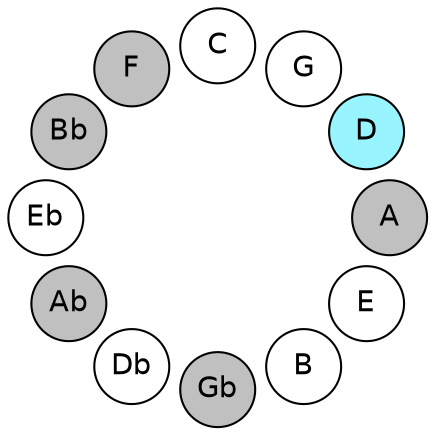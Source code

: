 
graph {

layout = circo;
mindist = .1

node [shape = circle, fontname = Helvetica, margin = 0, style = filled]
edge [style=invis]

subgraph 1 {
	E -- B -- Gb -- Db -- Ab -- Eb -- Bb -- F -- C -- G -- D -- A -- E
}

E [fillcolor = white];
B [fillcolor = white];
Gb [fillcolor = gray];
Db [fillcolor = white];
Ab [fillcolor = gray];
Eb [fillcolor = white];
Bb [fillcolor = gray];
F [fillcolor = gray];
C [fillcolor = white];
G [fillcolor = white];
D [fillcolor = cadetblue1];
A [fillcolor = gray];
}
